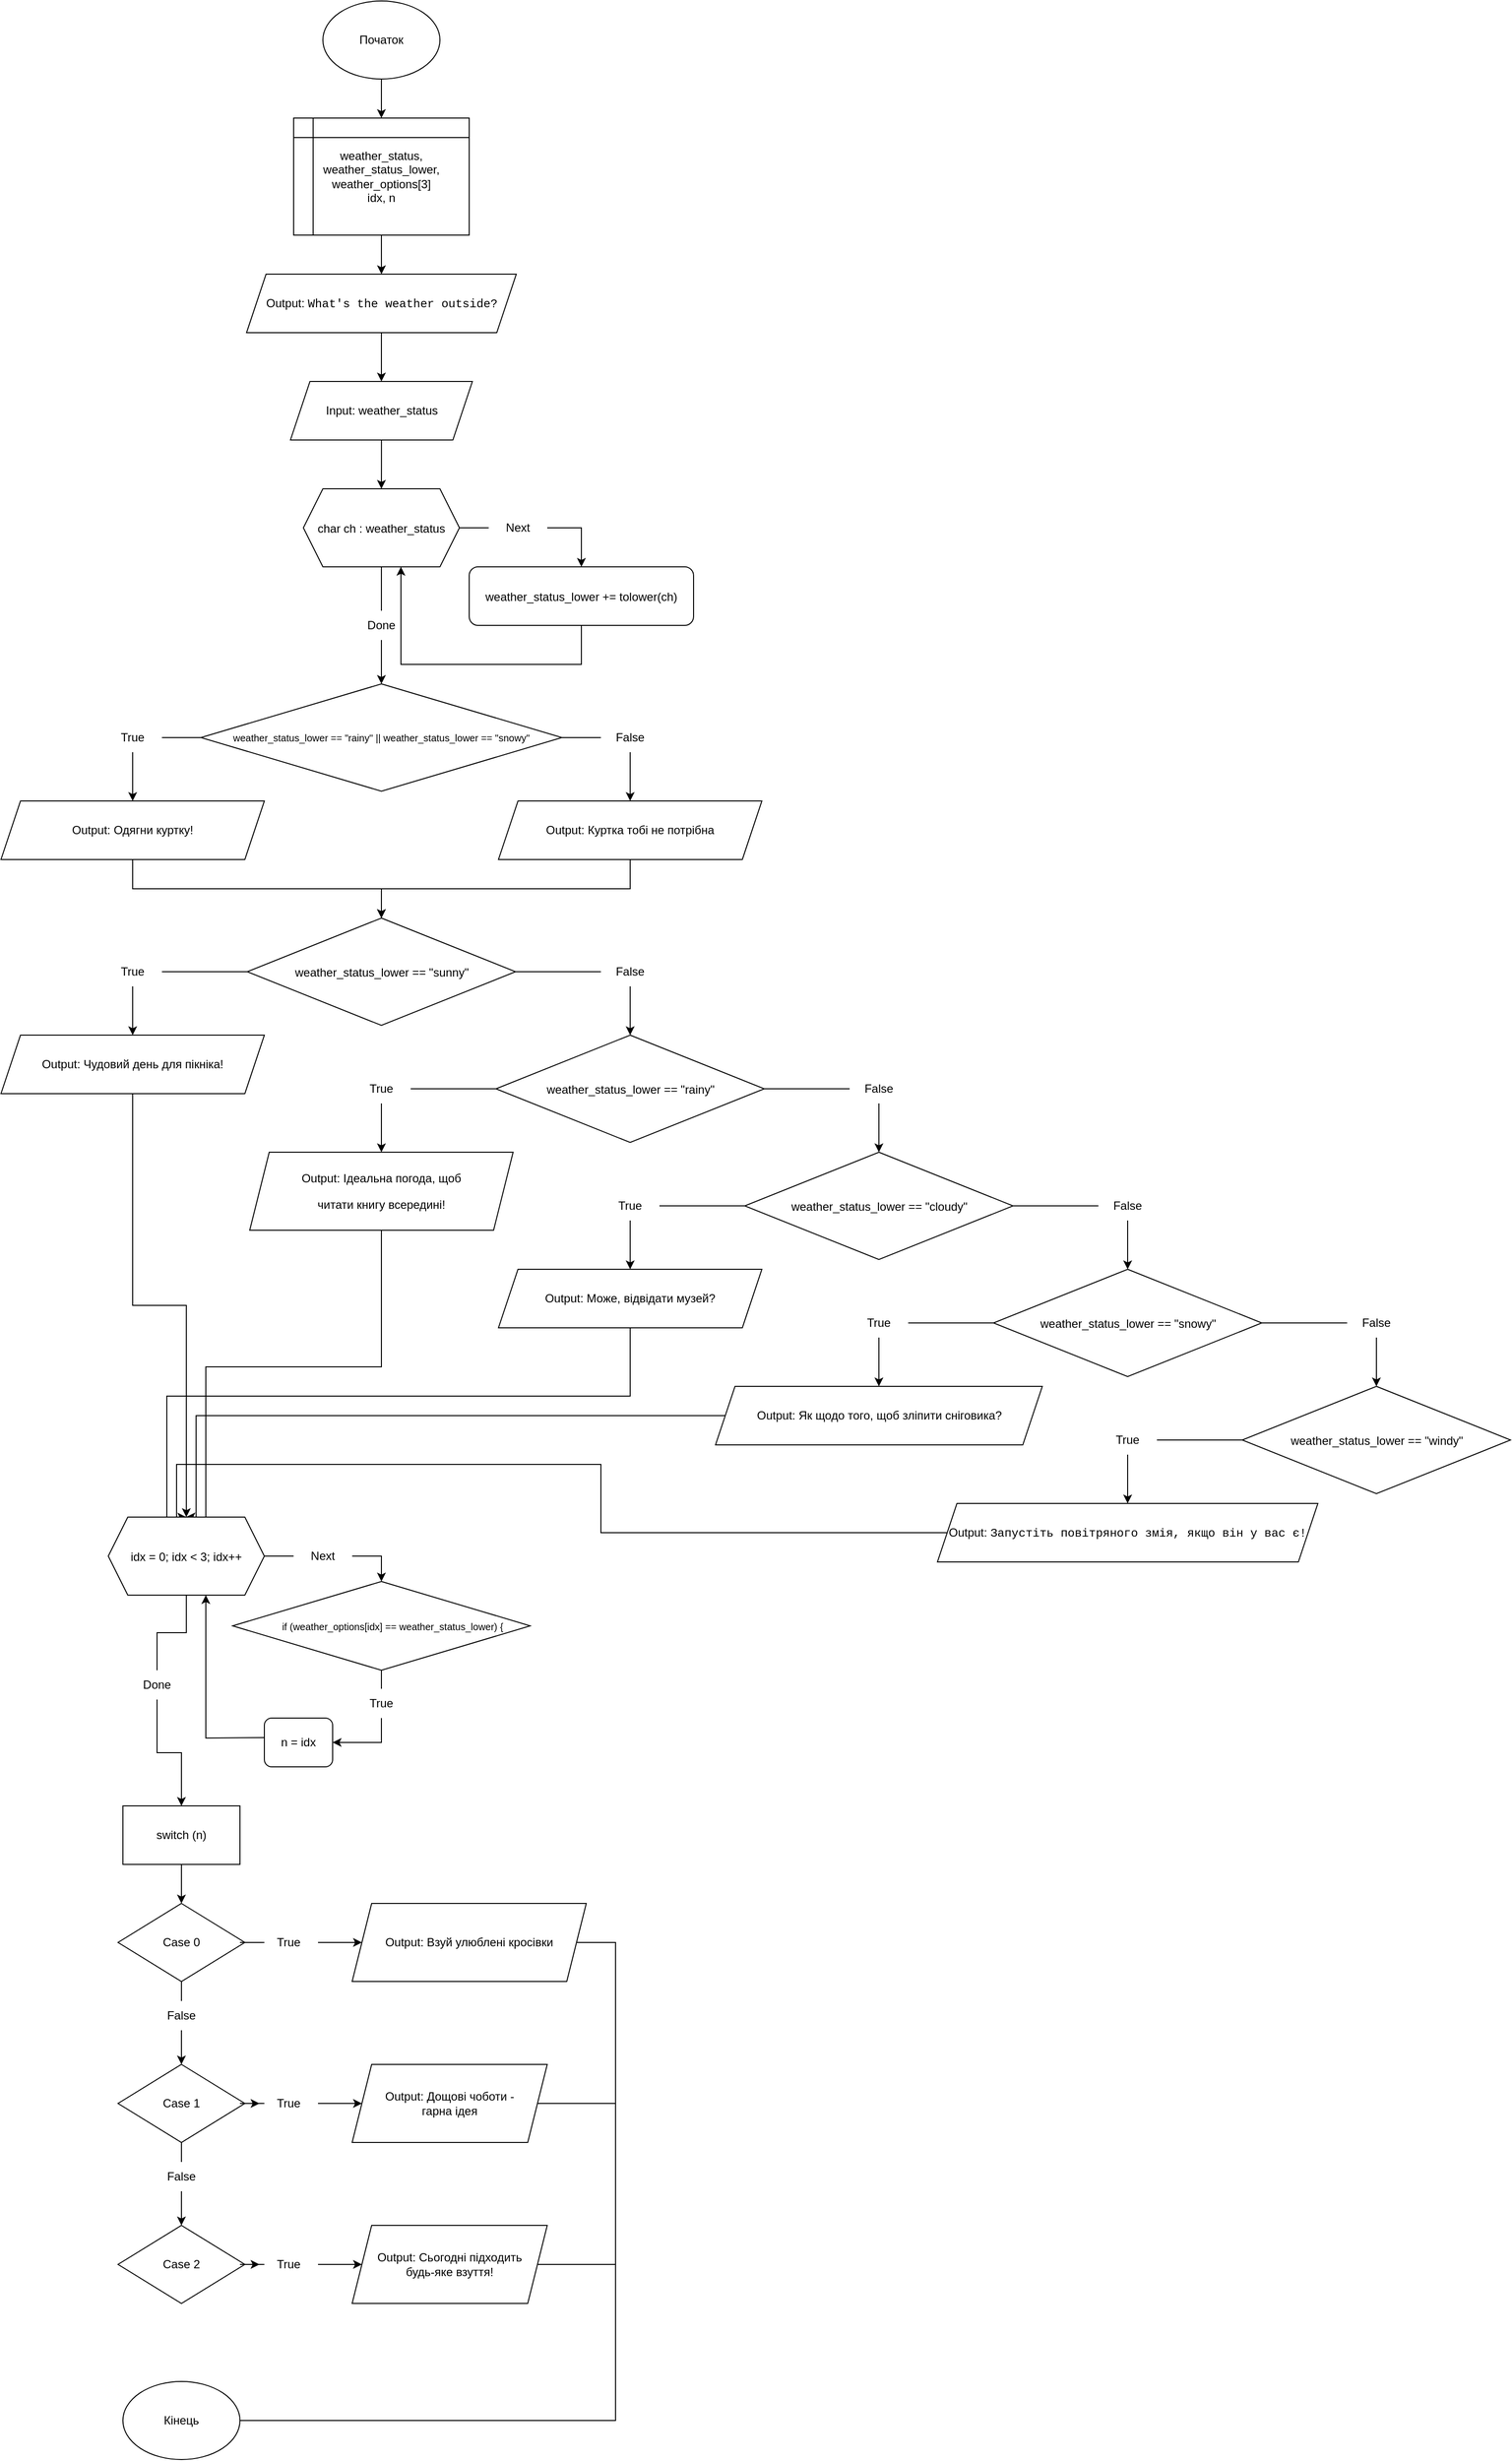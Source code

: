 <mxfile version="24.8.3">
  <diagram id="C5RBs43oDa-KdzZeNtuy" name="Page-1">
    <mxGraphModel dx="1345" dy="743" grid="1" gridSize="10" guides="1" tooltips="1" connect="1" arrows="1" fold="1" page="1" pageScale="1" pageWidth="827" pageHeight="1169" math="0" shadow="0">
      <root>
        <mxCell id="WIyWlLk6GJQsqaUBKTNV-0" />
        <mxCell id="WIyWlLk6GJQsqaUBKTNV-1" parent="WIyWlLk6GJQsqaUBKTNV-0" />
        <mxCell id="lytTWIRT8EyPjuGnmIkk-0" value="" style="edgeStyle=orthogonalEdgeStyle;rounded=0;orthogonalLoop=1;jettySize=auto;html=1;" edge="1" parent="WIyWlLk6GJQsqaUBKTNV-1" source="lytTWIRT8EyPjuGnmIkk-1" target="lytTWIRT8EyPjuGnmIkk-2">
          <mxGeometry relative="1" as="geometry" />
        </mxCell>
        <mxCell id="lytTWIRT8EyPjuGnmIkk-1" value="Початок" style="ellipse;whiteSpace=wrap;html=1;" vertex="1" parent="WIyWlLk6GJQsqaUBKTNV-1">
          <mxGeometry x="340" y="100" width="120" height="80" as="geometry" />
        </mxCell>
        <mxCell id="lytTWIRT8EyPjuGnmIkk-6" value="" style="edgeStyle=orthogonalEdgeStyle;rounded=0;orthogonalLoop=1;jettySize=auto;html=1;" edge="1" parent="WIyWlLk6GJQsqaUBKTNV-1" source="lytTWIRT8EyPjuGnmIkk-2" target="lytTWIRT8EyPjuGnmIkk-4">
          <mxGeometry relative="1" as="geometry" />
        </mxCell>
        <mxCell id="lytTWIRT8EyPjuGnmIkk-2" value="weather_status,&lt;div&gt;weather_status_lower,&lt;br&gt;&lt;/div&gt;&lt;div&gt;weather_options[3]&lt;/div&gt;&lt;div&gt;idx, n&lt;/div&gt;" style="shape=internalStorage;whiteSpace=wrap;html=1;backgroundOutline=1;" vertex="1" parent="WIyWlLk6GJQsqaUBKTNV-1">
          <mxGeometry x="310" y="220" width="180" height="120" as="geometry" />
        </mxCell>
        <mxCell id="lytTWIRT8EyPjuGnmIkk-3" value="" style="edgeStyle=orthogonalEdgeStyle;rounded=0;orthogonalLoop=1;jettySize=auto;html=1;" edge="1" parent="WIyWlLk6GJQsqaUBKTNV-1" source="lytTWIRT8EyPjuGnmIkk-4" target="lytTWIRT8EyPjuGnmIkk-5">
          <mxGeometry relative="1" as="geometry" />
        </mxCell>
        <mxCell id="lytTWIRT8EyPjuGnmIkk-4" value="&lt;p&gt;&lt;font style=&quot;font-size: 12px;&quot;&gt;Output: &lt;font face=&quot;Consolas, Courier New, monospace&quot;&gt;&lt;span style=&quot;white-space: pre;&quot;&gt;What&#39;s the weather outside?&lt;/span&gt;&lt;/font&gt;&lt;/font&gt;&lt;/p&gt;" style="shape=parallelogram;perimeter=parallelogramPerimeter;whiteSpace=wrap;html=1;fixedSize=1;" vertex="1" parent="WIyWlLk6GJQsqaUBKTNV-1">
          <mxGeometry x="261.75" y="380" width="276.5" height="60" as="geometry" />
        </mxCell>
        <mxCell id="lytTWIRT8EyPjuGnmIkk-11" value="" style="edgeStyle=orthogonalEdgeStyle;rounded=0;orthogonalLoop=1;jettySize=auto;html=1;" edge="1" parent="WIyWlLk6GJQsqaUBKTNV-1" source="lytTWIRT8EyPjuGnmIkk-5" target="lytTWIRT8EyPjuGnmIkk-7">
          <mxGeometry relative="1" as="geometry" />
        </mxCell>
        <mxCell id="lytTWIRT8EyPjuGnmIkk-5" value="&lt;p&gt;Input: weather_status&lt;/p&gt;" style="shape=parallelogram;perimeter=parallelogramPerimeter;whiteSpace=wrap;html=1;fixedSize=1;" vertex="1" parent="WIyWlLk6GJQsqaUBKTNV-1">
          <mxGeometry x="306.75" y="490" width="186.5" height="60" as="geometry" />
        </mxCell>
        <mxCell id="lytTWIRT8EyPjuGnmIkk-9" style="edgeStyle=orthogonalEdgeStyle;rounded=0;orthogonalLoop=1;jettySize=auto;html=1;exitX=1;exitY=0.5;exitDx=0;exitDy=0;entryX=0.5;entryY=0;entryDx=0;entryDy=0;" edge="1" parent="WIyWlLk6GJQsqaUBKTNV-1" source="lytTWIRT8EyPjuGnmIkk-16" target="lytTWIRT8EyPjuGnmIkk-8">
          <mxGeometry relative="1" as="geometry" />
        </mxCell>
        <mxCell id="lytTWIRT8EyPjuGnmIkk-14" style="edgeStyle=orthogonalEdgeStyle;rounded=0;orthogonalLoop=1;jettySize=auto;html=1;entryX=0.5;entryY=0;entryDx=0;entryDy=0;" edge="1" parent="WIyWlLk6GJQsqaUBKTNV-1" source="lytTWIRT8EyPjuGnmIkk-18" target="lytTWIRT8EyPjuGnmIkk-12">
          <mxGeometry relative="1" as="geometry" />
        </mxCell>
        <mxCell id="lytTWIRT8EyPjuGnmIkk-7" value="&lt;div style=&quot;line-height: 22px; white-space: pre;&quot;&gt;&lt;font face=&quot;Helvetica&quot;&gt;char ch : weather_status&lt;/font&gt;&lt;/div&gt;" style="shape=hexagon;perimeter=hexagonPerimeter2;whiteSpace=wrap;html=1;fixedSize=1;" vertex="1" parent="WIyWlLk6GJQsqaUBKTNV-1">
          <mxGeometry x="320" y="600" width="160" height="80" as="geometry" />
        </mxCell>
        <mxCell id="lytTWIRT8EyPjuGnmIkk-10" style="edgeStyle=orthogonalEdgeStyle;rounded=0;orthogonalLoop=1;jettySize=auto;html=1;exitX=0.5;exitY=1;exitDx=0;exitDy=0;entryX=0.625;entryY=1;entryDx=0;entryDy=0;" edge="1" parent="WIyWlLk6GJQsqaUBKTNV-1" source="lytTWIRT8EyPjuGnmIkk-8" target="lytTWIRT8EyPjuGnmIkk-7">
          <mxGeometry relative="1" as="geometry">
            <Array as="points">
              <mxPoint x="605" y="780" />
              <mxPoint x="420" y="780" />
            </Array>
          </mxGeometry>
        </mxCell>
        <mxCell id="lytTWIRT8EyPjuGnmIkk-8" value="&lt;div style=&quot;line-height: 22px; white-space: pre;&quot;&gt;&lt;font style=&quot;&quot; face=&quot;Helvetica&quot;&gt;weather_status_lower += tolower(ch)&lt;/font&gt;&lt;/div&gt;" style="rounded=1;whiteSpace=wrap;html=1;" vertex="1" parent="WIyWlLk6GJQsqaUBKTNV-1">
          <mxGeometry x="490" y="680" width="230" height="60" as="geometry" />
        </mxCell>
        <mxCell id="lytTWIRT8EyPjuGnmIkk-20" style="edgeStyle=orthogonalEdgeStyle;rounded=0;orthogonalLoop=1;jettySize=auto;html=1;exitX=0.5;exitY=1;exitDx=0;exitDy=0;entryX=0.5;entryY=0;entryDx=0;entryDy=0;" edge="1" parent="WIyWlLk6GJQsqaUBKTNV-1" source="lytTWIRT8EyPjuGnmIkk-24" target="lytTWIRT8EyPjuGnmIkk-19">
          <mxGeometry relative="1" as="geometry" />
        </mxCell>
        <mxCell id="lytTWIRT8EyPjuGnmIkk-22" style="edgeStyle=orthogonalEdgeStyle;rounded=0;orthogonalLoop=1;jettySize=auto;html=1;entryX=0.5;entryY=0;entryDx=0;entryDy=0;exitX=0.5;exitY=1;exitDx=0;exitDy=0;" edge="1" parent="WIyWlLk6GJQsqaUBKTNV-1" source="lytTWIRT8EyPjuGnmIkk-25" target="lytTWIRT8EyPjuGnmIkk-21">
          <mxGeometry relative="1" as="geometry" />
        </mxCell>
        <mxCell id="lytTWIRT8EyPjuGnmIkk-12" value="&lt;div style=&quot;line-height: 22px; white-space: pre; font-size: 10px;&quot;&gt;&lt;font face=&quot;Helvetica&quot;&gt;weather_status_lower == &quot;rainy&quot; || weather_status_lower == &quot;snowy&quot;&lt;/font&gt;&lt;/div&gt;" style="rhombus;whiteSpace=wrap;html=1;" vertex="1" parent="WIyWlLk6GJQsqaUBKTNV-1">
          <mxGeometry x="215" y="800" width="370" height="110" as="geometry" />
        </mxCell>
        <mxCell id="lytTWIRT8EyPjuGnmIkk-15" value="" style="edgeStyle=orthogonalEdgeStyle;rounded=0;orthogonalLoop=1;jettySize=auto;html=1;exitX=1;exitY=0.5;exitDx=0;exitDy=0;entryX=0;entryY=0.5;entryDx=0;entryDy=0;endArrow=none;endFill=0;" edge="1" parent="WIyWlLk6GJQsqaUBKTNV-1" source="lytTWIRT8EyPjuGnmIkk-7" target="lytTWIRT8EyPjuGnmIkk-16">
          <mxGeometry relative="1" as="geometry">
            <mxPoint x="480" y="640" as="sourcePoint" />
            <mxPoint x="605" y="680" as="targetPoint" />
          </mxGeometry>
        </mxCell>
        <mxCell id="lytTWIRT8EyPjuGnmIkk-16" value="Next" style="text;html=1;align=center;verticalAlign=middle;whiteSpace=wrap;rounded=0;" vertex="1" parent="WIyWlLk6GJQsqaUBKTNV-1">
          <mxGeometry x="510" y="625" width="60" height="30" as="geometry" />
        </mxCell>
        <mxCell id="lytTWIRT8EyPjuGnmIkk-17" value="" style="edgeStyle=orthogonalEdgeStyle;rounded=0;orthogonalLoop=1;jettySize=auto;html=1;entryX=0.5;entryY=0;entryDx=0;entryDy=0;endArrow=none;endFill=0;" edge="1" parent="WIyWlLk6GJQsqaUBKTNV-1" source="lytTWIRT8EyPjuGnmIkk-7" target="lytTWIRT8EyPjuGnmIkk-18">
          <mxGeometry relative="1" as="geometry">
            <mxPoint x="400" y="680" as="sourcePoint" />
            <mxPoint x="400" y="800" as="targetPoint" />
          </mxGeometry>
        </mxCell>
        <mxCell id="lytTWIRT8EyPjuGnmIkk-18" value="Done" style="text;html=1;align=center;verticalAlign=middle;whiteSpace=wrap;rounded=0;" vertex="1" parent="WIyWlLk6GJQsqaUBKTNV-1">
          <mxGeometry x="370" y="725" width="60" height="30" as="geometry" />
        </mxCell>
        <mxCell id="lytTWIRT8EyPjuGnmIkk-36" style="edgeStyle=orthogonalEdgeStyle;rounded=0;orthogonalLoop=1;jettySize=auto;html=1;entryX=0.5;entryY=0;entryDx=0;entryDy=0;" edge="1" parent="WIyWlLk6GJQsqaUBKTNV-1" source="lytTWIRT8EyPjuGnmIkk-19" target="lytTWIRT8EyPjuGnmIkk-29">
          <mxGeometry relative="1" as="geometry" />
        </mxCell>
        <mxCell id="lytTWIRT8EyPjuGnmIkk-19" value="&lt;p&gt;Output: Одягни куртку!&lt;/p&gt;" style="shape=parallelogram;perimeter=parallelogramPerimeter;whiteSpace=wrap;html=1;fixedSize=1;" vertex="1" parent="WIyWlLk6GJQsqaUBKTNV-1">
          <mxGeometry x="10" y="920" width="270" height="60" as="geometry" />
        </mxCell>
        <mxCell id="lytTWIRT8EyPjuGnmIkk-37" style="edgeStyle=orthogonalEdgeStyle;rounded=0;orthogonalLoop=1;jettySize=auto;html=1;entryX=0.5;entryY=0;entryDx=0;entryDy=0;" edge="1" parent="WIyWlLk6GJQsqaUBKTNV-1" source="lytTWIRT8EyPjuGnmIkk-21" target="lytTWIRT8EyPjuGnmIkk-29">
          <mxGeometry relative="1" as="geometry" />
        </mxCell>
        <mxCell id="lytTWIRT8EyPjuGnmIkk-21" value="&lt;p&gt;Output: Куртка тобі не потрібна&lt;/p&gt;" style="shape=parallelogram;perimeter=parallelogramPerimeter;whiteSpace=wrap;html=1;fixedSize=1;" vertex="1" parent="WIyWlLk6GJQsqaUBKTNV-1">
          <mxGeometry x="520" y="920" width="270" height="60" as="geometry" />
        </mxCell>
        <mxCell id="lytTWIRT8EyPjuGnmIkk-23" value="" style="edgeStyle=orthogonalEdgeStyle;rounded=0;orthogonalLoop=1;jettySize=auto;html=1;exitX=0;exitY=0.5;exitDx=0;exitDy=0;entryX=1;entryY=0.5;entryDx=0;entryDy=0;endArrow=none;endFill=0;" edge="1" parent="WIyWlLk6GJQsqaUBKTNV-1" source="lytTWIRT8EyPjuGnmIkk-12" target="lytTWIRT8EyPjuGnmIkk-24">
          <mxGeometry relative="1" as="geometry">
            <mxPoint x="215" y="855" as="sourcePoint" />
            <mxPoint x="145" y="920" as="targetPoint" />
          </mxGeometry>
        </mxCell>
        <mxCell id="lytTWIRT8EyPjuGnmIkk-24" value="True" style="text;html=1;align=center;verticalAlign=middle;whiteSpace=wrap;rounded=0;" vertex="1" parent="WIyWlLk6GJQsqaUBKTNV-1">
          <mxGeometry x="115" y="840" width="60" height="30" as="geometry" />
        </mxCell>
        <mxCell id="lytTWIRT8EyPjuGnmIkk-26" value="" style="edgeStyle=orthogonalEdgeStyle;rounded=0;orthogonalLoop=1;jettySize=auto;html=1;entryX=0;entryY=0.5;entryDx=0;entryDy=0;exitX=1;exitY=0.5;exitDx=0;exitDy=0;endArrow=none;endFill=0;" edge="1" parent="WIyWlLk6GJQsqaUBKTNV-1" source="lytTWIRT8EyPjuGnmIkk-12" target="lytTWIRT8EyPjuGnmIkk-25">
          <mxGeometry relative="1" as="geometry">
            <mxPoint x="585" y="855" as="sourcePoint" />
            <mxPoint x="655" y="920" as="targetPoint" />
          </mxGeometry>
        </mxCell>
        <mxCell id="lytTWIRT8EyPjuGnmIkk-25" value="False" style="text;html=1;align=center;verticalAlign=middle;whiteSpace=wrap;rounded=0;" vertex="1" parent="WIyWlLk6GJQsqaUBKTNV-1">
          <mxGeometry x="625" y="840" width="60" height="30" as="geometry" />
        </mxCell>
        <mxCell id="lytTWIRT8EyPjuGnmIkk-27" style="edgeStyle=orthogonalEdgeStyle;rounded=0;orthogonalLoop=1;jettySize=auto;html=1;exitX=0.5;exitY=1;exitDx=0;exitDy=0;entryX=0.5;entryY=0;entryDx=0;entryDy=0;" edge="1" parent="WIyWlLk6GJQsqaUBKTNV-1" source="lytTWIRT8EyPjuGnmIkk-33" target="lytTWIRT8EyPjuGnmIkk-30">
          <mxGeometry relative="1" as="geometry" />
        </mxCell>
        <mxCell id="lytTWIRT8EyPjuGnmIkk-28" style="edgeStyle=orthogonalEdgeStyle;rounded=0;orthogonalLoop=1;jettySize=auto;html=1;entryX=0.5;entryY=0;entryDx=0;entryDy=0;exitX=0.5;exitY=1;exitDx=0;exitDy=0;" edge="1" parent="WIyWlLk6GJQsqaUBKTNV-1" source="lytTWIRT8EyPjuGnmIkk-35" target="lytTWIRT8EyPjuGnmIkk-40">
          <mxGeometry relative="1" as="geometry">
            <mxPoint x="655" y="1160" as="targetPoint" />
          </mxGeometry>
        </mxCell>
        <mxCell id="lytTWIRT8EyPjuGnmIkk-29" value="&lt;div style=&quot;line-height: 22px; white-space: pre;&quot;&gt;&lt;div style=&quot;line-height: 22px;&quot;&gt;&lt;font face=&quot;Helvetica&quot;&gt;weather_status_lower == &quot;sunny&quot;&lt;/font&gt;&lt;/div&gt;&lt;/div&gt;" style="rhombus;whiteSpace=wrap;html=1;" vertex="1" parent="WIyWlLk6GJQsqaUBKTNV-1">
          <mxGeometry x="262.5" y="1040" width="275" height="110" as="geometry" />
        </mxCell>
        <mxCell id="lytTWIRT8EyPjuGnmIkk-83" style="edgeStyle=orthogonalEdgeStyle;rounded=0;orthogonalLoop=1;jettySize=auto;html=1;exitX=0.5;exitY=1;exitDx=0;exitDy=0;entryX=0.5;entryY=0;entryDx=0;entryDy=0;" edge="1" parent="WIyWlLk6GJQsqaUBKTNV-1" source="lytTWIRT8EyPjuGnmIkk-30" target="lytTWIRT8EyPjuGnmIkk-76">
          <mxGeometry relative="1" as="geometry" />
        </mxCell>
        <mxCell id="lytTWIRT8EyPjuGnmIkk-30" value="&lt;p&gt;Output: Чудовий день для пікніка!&lt;/p&gt;" style="shape=parallelogram;perimeter=parallelogramPerimeter;whiteSpace=wrap;html=1;fixedSize=1;" vertex="1" parent="WIyWlLk6GJQsqaUBKTNV-1">
          <mxGeometry x="10" y="1160" width="270" height="60" as="geometry" />
        </mxCell>
        <mxCell id="lytTWIRT8EyPjuGnmIkk-32" value="" style="edgeStyle=orthogonalEdgeStyle;rounded=0;orthogonalLoop=1;jettySize=auto;html=1;exitX=0;exitY=0.5;exitDx=0;exitDy=0;entryX=1;entryY=0.5;entryDx=0;entryDy=0;endArrow=none;endFill=0;" edge="1" parent="WIyWlLk6GJQsqaUBKTNV-1" source="lytTWIRT8EyPjuGnmIkk-29" target="lytTWIRT8EyPjuGnmIkk-33">
          <mxGeometry relative="1" as="geometry">
            <mxPoint x="215" y="1095" as="sourcePoint" />
            <mxPoint x="145" y="1160" as="targetPoint" />
          </mxGeometry>
        </mxCell>
        <mxCell id="lytTWIRT8EyPjuGnmIkk-33" value="True" style="text;html=1;align=center;verticalAlign=middle;whiteSpace=wrap;rounded=0;" vertex="1" parent="WIyWlLk6GJQsqaUBKTNV-1">
          <mxGeometry x="115" y="1080" width="60" height="30" as="geometry" />
        </mxCell>
        <mxCell id="lytTWIRT8EyPjuGnmIkk-34" value="" style="edgeStyle=orthogonalEdgeStyle;rounded=0;orthogonalLoop=1;jettySize=auto;html=1;entryX=0;entryY=0.5;entryDx=0;entryDy=0;exitX=1;exitY=0.5;exitDx=0;exitDy=0;endArrow=none;endFill=0;" edge="1" parent="WIyWlLk6GJQsqaUBKTNV-1" source="lytTWIRT8EyPjuGnmIkk-29" target="lytTWIRT8EyPjuGnmIkk-35">
          <mxGeometry relative="1" as="geometry">
            <mxPoint x="585" y="1095" as="sourcePoint" />
            <mxPoint x="655" y="1160" as="targetPoint" />
          </mxGeometry>
        </mxCell>
        <mxCell id="lytTWIRT8EyPjuGnmIkk-35" value="False" style="text;html=1;align=center;verticalAlign=middle;whiteSpace=wrap;rounded=0;" vertex="1" parent="WIyWlLk6GJQsqaUBKTNV-1">
          <mxGeometry x="625" y="1080" width="60" height="30" as="geometry" />
        </mxCell>
        <mxCell id="lytTWIRT8EyPjuGnmIkk-38" style="edgeStyle=orthogonalEdgeStyle;rounded=0;orthogonalLoop=1;jettySize=auto;html=1;exitX=0.5;exitY=1;exitDx=0;exitDy=0;entryX=0.5;entryY=0;entryDx=0;entryDy=0;" edge="1" parent="WIyWlLk6GJQsqaUBKTNV-1" source="lytTWIRT8EyPjuGnmIkk-44" target="lytTWIRT8EyPjuGnmIkk-41">
          <mxGeometry relative="1" as="geometry" />
        </mxCell>
        <mxCell id="lytTWIRT8EyPjuGnmIkk-39" style="edgeStyle=orthogonalEdgeStyle;rounded=0;orthogonalLoop=1;jettySize=auto;html=1;entryX=0.5;entryY=0;entryDx=0;entryDy=0;exitX=0.5;exitY=1;exitDx=0;exitDy=0;" edge="1" parent="WIyWlLk6GJQsqaUBKTNV-1" source="lytTWIRT8EyPjuGnmIkk-46" target="lytTWIRT8EyPjuGnmIkk-49">
          <mxGeometry relative="1" as="geometry">
            <mxPoint x="910" y="1280" as="targetPoint" />
          </mxGeometry>
        </mxCell>
        <mxCell id="lytTWIRT8EyPjuGnmIkk-40" value="&lt;div style=&quot;line-height: 22px; white-space: pre;&quot;&gt;&lt;div style=&quot;line-height: 22px;&quot;&gt;&lt;font face=&quot;Helvetica&quot;&gt;weather_status_lower == &quot;rainy&quot;&lt;/font&gt;&lt;/div&gt;&lt;/div&gt;" style="rhombus;whiteSpace=wrap;html=1;" vertex="1" parent="WIyWlLk6GJQsqaUBKTNV-1">
          <mxGeometry x="517.5" y="1160" width="275" height="110" as="geometry" />
        </mxCell>
        <mxCell id="lytTWIRT8EyPjuGnmIkk-84" style="edgeStyle=orthogonalEdgeStyle;rounded=0;orthogonalLoop=1;jettySize=auto;html=1;entryX=0.5;entryY=0;entryDx=0;entryDy=0;" edge="1" parent="WIyWlLk6GJQsqaUBKTNV-1" source="lytTWIRT8EyPjuGnmIkk-41" target="lytTWIRT8EyPjuGnmIkk-76">
          <mxGeometry relative="1" as="geometry">
            <Array as="points">
              <mxPoint x="400" y="1500" />
              <mxPoint x="220" y="1500" />
              <mxPoint x="220" y="1654" />
            </Array>
          </mxGeometry>
        </mxCell>
        <mxCell id="lytTWIRT8EyPjuGnmIkk-41" value="&lt;p&gt;Output: Ідеальна погода, щоб&lt;/p&gt;&lt;p&gt;читати книгу всередині!&lt;/p&gt;" style="shape=parallelogram;perimeter=parallelogramPerimeter;whiteSpace=wrap;html=1;fixedSize=1;" vertex="1" parent="WIyWlLk6GJQsqaUBKTNV-1">
          <mxGeometry x="265" y="1280" width="270" height="80" as="geometry" />
        </mxCell>
        <mxCell id="lytTWIRT8EyPjuGnmIkk-43" value="" style="edgeStyle=orthogonalEdgeStyle;rounded=0;orthogonalLoop=1;jettySize=auto;html=1;exitX=0;exitY=0.5;exitDx=0;exitDy=0;entryX=1;entryY=0.5;entryDx=0;entryDy=0;endArrow=none;endFill=0;" edge="1" parent="WIyWlLk6GJQsqaUBKTNV-1" source="lytTWIRT8EyPjuGnmIkk-40" target="lytTWIRT8EyPjuGnmIkk-44">
          <mxGeometry relative="1" as="geometry">
            <mxPoint x="470" y="1215" as="sourcePoint" />
            <mxPoint x="400" y="1280" as="targetPoint" />
          </mxGeometry>
        </mxCell>
        <mxCell id="lytTWIRT8EyPjuGnmIkk-44" value="True" style="text;html=1;align=center;verticalAlign=middle;whiteSpace=wrap;rounded=0;" vertex="1" parent="WIyWlLk6GJQsqaUBKTNV-1">
          <mxGeometry x="370" y="1200" width="60" height="30" as="geometry" />
        </mxCell>
        <mxCell id="lytTWIRT8EyPjuGnmIkk-45" value="" style="edgeStyle=orthogonalEdgeStyle;rounded=0;orthogonalLoop=1;jettySize=auto;html=1;entryX=0;entryY=0.5;entryDx=0;entryDy=0;exitX=1;exitY=0.5;exitDx=0;exitDy=0;endArrow=none;endFill=0;" edge="1" parent="WIyWlLk6GJQsqaUBKTNV-1" source="lytTWIRT8EyPjuGnmIkk-40" target="lytTWIRT8EyPjuGnmIkk-46">
          <mxGeometry relative="1" as="geometry">
            <mxPoint x="840" y="1215" as="sourcePoint" />
            <mxPoint x="910" y="1280" as="targetPoint" />
          </mxGeometry>
        </mxCell>
        <mxCell id="lytTWIRT8EyPjuGnmIkk-46" value="False" style="text;html=1;align=center;verticalAlign=middle;whiteSpace=wrap;rounded=0;" vertex="1" parent="WIyWlLk6GJQsqaUBKTNV-1">
          <mxGeometry x="880" y="1200" width="60" height="30" as="geometry" />
        </mxCell>
        <mxCell id="lytTWIRT8EyPjuGnmIkk-47" style="edgeStyle=orthogonalEdgeStyle;rounded=0;orthogonalLoop=1;jettySize=auto;html=1;exitX=0.5;exitY=1;exitDx=0;exitDy=0;entryX=0.5;entryY=0;entryDx=0;entryDy=0;" edge="1" parent="WIyWlLk6GJQsqaUBKTNV-1" source="lytTWIRT8EyPjuGnmIkk-53" target="lytTWIRT8EyPjuGnmIkk-50">
          <mxGeometry relative="1" as="geometry" />
        </mxCell>
        <mxCell id="lytTWIRT8EyPjuGnmIkk-48" style="edgeStyle=orthogonalEdgeStyle;rounded=0;orthogonalLoop=1;jettySize=auto;html=1;entryX=0.5;entryY=0;entryDx=0;entryDy=0;exitX=0.5;exitY=1;exitDx=0;exitDy=0;" edge="1" parent="WIyWlLk6GJQsqaUBKTNV-1" source="lytTWIRT8EyPjuGnmIkk-55">
          <mxGeometry relative="1" as="geometry">
            <mxPoint x="1165" y="1400" as="targetPoint" />
          </mxGeometry>
        </mxCell>
        <mxCell id="lytTWIRT8EyPjuGnmIkk-49" value="&lt;div style=&quot;line-height: 22px; white-space: pre;&quot;&gt;&lt;div style=&quot;line-height: 22px;&quot;&gt;&lt;font face=&quot;Helvetica&quot;&gt;weather_status_lower == &quot;cloudy&quot;&lt;/font&gt;&lt;/div&gt;&lt;/div&gt;" style="rhombus;whiteSpace=wrap;html=1;" vertex="1" parent="WIyWlLk6GJQsqaUBKTNV-1">
          <mxGeometry x="772.5" y="1280" width="275" height="110" as="geometry" />
        </mxCell>
        <mxCell id="lytTWIRT8EyPjuGnmIkk-85" style="edgeStyle=orthogonalEdgeStyle;rounded=0;orthogonalLoop=1;jettySize=auto;html=1;" edge="1" parent="WIyWlLk6GJQsqaUBKTNV-1" source="lytTWIRT8EyPjuGnmIkk-50">
          <mxGeometry relative="1" as="geometry">
            <mxPoint x="200" y="1660" as="targetPoint" />
            <Array as="points">
              <mxPoint x="655" y="1530" />
              <mxPoint x="180" y="1530" />
              <mxPoint x="180" y="1660" />
            </Array>
          </mxGeometry>
        </mxCell>
        <mxCell id="lytTWIRT8EyPjuGnmIkk-50" value="&lt;p&gt;Output: Може, відвідати музей?&lt;/p&gt;" style="shape=parallelogram;perimeter=parallelogramPerimeter;whiteSpace=wrap;html=1;fixedSize=1;" vertex="1" parent="WIyWlLk6GJQsqaUBKTNV-1">
          <mxGeometry x="520" y="1400" width="270" height="60" as="geometry" />
        </mxCell>
        <mxCell id="lytTWIRT8EyPjuGnmIkk-52" value="" style="edgeStyle=orthogonalEdgeStyle;rounded=0;orthogonalLoop=1;jettySize=auto;html=1;exitX=0;exitY=0.5;exitDx=0;exitDy=0;entryX=1;entryY=0.5;entryDx=0;entryDy=0;endArrow=none;endFill=0;" edge="1" parent="WIyWlLk6GJQsqaUBKTNV-1" source="lytTWIRT8EyPjuGnmIkk-49" target="lytTWIRT8EyPjuGnmIkk-53">
          <mxGeometry relative="1" as="geometry">
            <mxPoint x="725" y="1335" as="sourcePoint" />
            <mxPoint x="655" y="1400" as="targetPoint" />
          </mxGeometry>
        </mxCell>
        <mxCell id="lytTWIRT8EyPjuGnmIkk-53" value="True" style="text;html=1;align=center;verticalAlign=middle;whiteSpace=wrap;rounded=0;" vertex="1" parent="WIyWlLk6GJQsqaUBKTNV-1">
          <mxGeometry x="625" y="1320" width="60" height="30" as="geometry" />
        </mxCell>
        <mxCell id="lytTWIRT8EyPjuGnmIkk-54" value="" style="edgeStyle=orthogonalEdgeStyle;rounded=0;orthogonalLoop=1;jettySize=auto;html=1;entryX=0;entryY=0.5;entryDx=0;entryDy=0;exitX=1;exitY=0.5;exitDx=0;exitDy=0;endArrow=none;endFill=0;" edge="1" parent="WIyWlLk6GJQsqaUBKTNV-1" source="lytTWIRT8EyPjuGnmIkk-49" target="lytTWIRT8EyPjuGnmIkk-55">
          <mxGeometry relative="1" as="geometry">
            <mxPoint x="1095" y="1335" as="sourcePoint" />
            <mxPoint x="1165" y="1400" as="targetPoint" />
          </mxGeometry>
        </mxCell>
        <mxCell id="lytTWIRT8EyPjuGnmIkk-55" value="False" style="text;html=1;align=center;verticalAlign=middle;whiteSpace=wrap;rounded=0;" vertex="1" parent="WIyWlLk6GJQsqaUBKTNV-1">
          <mxGeometry x="1135" y="1320" width="60" height="30" as="geometry" />
        </mxCell>
        <mxCell id="lytTWIRT8EyPjuGnmIkk-56" style="edgeStyle=orthogonalEdgeStyle;rounded=0;orthogonalLoop=1;jettySize=auto;html=1;exitX=0.5;exitY=1;exitDx=0;exitDy=0;entryX=0.5;entryY=0;entryDx=0;entryDy=0;" edge="1" parent="WIyWlLk6GJQsqaUBKTNV-1" source="lytTWIRT8EyPjuGnmIkk-62" target="lytTWIRT8EyPjuGnmIkk-59">
          <mxGeometry relative="1" as="geometry" />
        </mxCell>
        <mxCell id="lytTWIRT8EyPjuGnmIkk-57" style="edgeStyle=orthogonalEdgeStyle;rounded=0;orthogonalLoop=1;jettySize=auto;html=1;entryX=0.5;entryY=0;entryDx=0;entryDy=0;exitX=0.5;exitY=1;exitDx=0;exitDy=0;" edge="1" parent="WIyWlLk6GJQsqaUBKTNV-1" source="lytTWIRT8EyPjuGnmIkk-64">
          <mxGeometry relative="1" as="geometry">
            <mxPoint x="1420" y="1520" as="targetPoint" />
          </mxGeometry>
        </mxCell>
        <mxCell id="lytTWIRT8EyPjuGnmIkk-58" value="&lt;div style=&quot;line-height: 22px; white-space: pre;&quot;&gt;&lt;div style=&quot;line-height: 22px;&quot;&gt;&lt;font face=&quot;Helvetica&quot;&gt;weather_status_lower == &quot;snowy&quot;&lt;/font&gt;&lt;/div&gt;&lt;/div&gt;" style="rhombus;whiteSpace=wrap;html=1;" vertex="1" parent="WIyWlLk6GJQsqaUBKTNV-1">
          <mxGeometry x="1027.5" y="1400" width="275" height="110" as="geometry" />
        </mxCell>
        <mxCell id="lytTWIRT8EyPjuGnmIkk-86" style="edgeStyle=orthogonalEdgeStyle;rounded=0;orthogonalLoop=1;jettySize=auto;html=1;entryX=0.5;entryY=0;entryDx=0;entryDy=0;" edge="1" parent="WIyWlLk6GJQsqaUBKTNV-1" source="lytTWIRT8EyPjuGnmIkk-59" target="lytTWIRT8EyPjuGnmIkk-76">
          <mxGeometry relative="1" as="geometry">
            <Array as="points">
              <mxPoint x="210" y="1550" />
              <mxPoint x="210" y="1654" />
            </Array>
          </mxGeometry>
        </mxCell>
        <mxCell id="lytTWIRT8EyPjuGnmIkk-59" value="&lt;p&gt;Output: Як щодо того, щоб зліпити сніговика?&lt;/p&gt;" style="shape=parallelogram;perimeter=parallelogramPerimeter;whiteSpace=wrap;html=1;fixedSize=1;" vertex="1" parent="WIyWlLk6GJQsqaUBKTNV-1">
          <mxGeometry x="742.5" y="1520" width="335" height="60" as="geometry" />
        </mxCell>
        <mxCell id="lytTWIRT8EyPjuGnmIkk-61" value="" style="edgeStyle=orthogonalEdgeStyle;rounded=0;orthogonalLoop=1;jettySize=auto;html=1;exitX=0;exitY=0.5;exitDx=0;exitDy=0;entryX=1;entryY=0.5;entryDx=0;entryDy=0;endArrow=none;endFill=0;" edge="1" parent="WIyWlLk6GJQsqaUBKTNV-1" source="lytTWIRT8EyPjuGnmIkk-58" target="lytTWIRT8EyPjuGnmIkk-62">
          <mxGeometry relative="1" as="geometry">
            <mxPoint x="980" y="1455" as="sourcePoint" />
            <mxPoint x="910" y="1520" as="targetPoint" />
          </mxGeometry>
        </mxCell>
        <mxCell id="lytTWIRT8EyPjuGnmIkk-62" value="True" style="text;html=1;align=center;verticalAlign=middle;whiteSpace=wrap;rounded=0;" vertex="1" parent="WIyWlLk6GJQsqaUBKTNV-1">
          <mxGeometry x="880" y="1440" width="60" height="30" as="geometry" />
        </mxCell>
        <mxCell id="lytTWIRT8EyPjuGnmIkk-63" value="" style="edgeStyle=orthogonalEdgeStyle;rounded=0;orthogonalLoop=1;jettySize=auto;html=1;entryX=0;entryY=0.5;entryDx=0;entryDy=0;exitX=1;exitY=0.5;exitDx=0;exitDy=0;endArrow=none;endFill=0;" edge="1" parent="WIyWlLk6GJQsqaUBKTNV-1" source="lytTWIRT8EyPjuGnmIkk-58" target="lytTWIRT8EyPjuGnmIkk-64">
          <mxGeometry relative="1" as="geometry">
            <mxPoint x="1350" y="1455" as="sourcePoint" />
            <mxPoint x="1420" y="1520" as="targetPoint" />
          </mxGeometry>
        </mxCell>
        <mxCell id="lytTWIRT8EyPjuGnmIkk-64" value="False" style="text;html=1;align=center;verticalAlign=middle;whiteSpace=wrap;rounded=0;" vertex="1" parent="WIyWlLk6GJQsqaUBKTNV-1">
          <mxGeometry x="1390" y="1440" width="60" height="30" as="geometry" />
        </mxCell>
        <mxCell id="lytTWIRT8EyPjuGnmIkk-65" style="edgeStyle=orthogonalEdgeStyle;rounded=0;orthogonalLoop=1;jettySize=auto;html=1;exitX=0.5;exitY=1;exitDx=0;exitDy=0;entryX=0.5;entryY=0;entryDx=0;entryDy=0;" edge="1" parent="WIyWlLk6GJQsqaUBKTNV-1" source="lytTWIRT8EyPjuGnmIkk-71" target="lytTWIRT8EyPjuGnmIkk-68">
          <mxGeometry relative="1" as="geometry" />
        </mxCell>
        <mxCell id="lytTWIRT8EyPjuGnmIkk-67" value="&lt;div style=&quot;line-height: 22px; white-space: pre;&quot;&gt;&lt;div style=&quot;line-height: 22px;&quot;&gt;&lt;font face=&quot;Helvetica&quot;&gt;weather_status_lower == &quot;windy&quot;&lt;/font&gt;&lt;/div&gt;&lt;/div&gt;" style="rhombus;whiteSpace=wrap;html=1;" vertex="1" parent="WIyWlLk6GJQsqaUBKTNV-1">
          <mxGeometry x="1282.5" y="1520" width="275" height="110" as="geometry" />
        </mxCell>
        <mxCell id="lytTWIRT8EyPjuGnmIkk-87" style="edgeStyle=orthogonalEdgeStyle;rounded=0;orthogonalLoop=1;jettySize=auto;html=1;entryX=0.5;entryY=0;entryDx=0;entryDy=0;" edge="1" parent="WIyWlLk6GJQsqaUBKTNV-1" source="lytTWIRT8EyPjuGnmIkk-68" target="lytTWIRT8EyPjuGnmIkk-76">
          <mxGeometry relative="1" as="geometry">
            <Array as="points">
              <mxPoint x="625" y="1670" />
              <mxPoint x="625" y="1600" />
              <mxPoint x="190" y="1600" />
              <mxPoint x="190" y="1654" />
            </Array>
          </mxGeometry>
        </mxCell>
        <mxCell id="lytTWIRT8EyPjuGnmIkk-68" value="&lt;p style=&quot;&quot;&gt;Output:&amp;nbsp;&lt;span style=&quot;font-family: Consolas, &amp;quot;Courier New&amp;quot;, monospace; white-space: pre;&quot;&gt;Запустіть повітряного змія, якщо він у вас є!&lt;/span&gt;&lt;/p&gt;" style="shape=parallelogram;perimeter=parallelogramPerimeter;whiteSpace=wrap;html=1;fixedSize=1;" vertex="1" parent="WIyWlLk6GJQsqaUBKTNV-1">
          <mxGeometry x="970" y="1640" width="390" height="60" as="geometry" />
        </mxCell>
        <mxCell id="lytTWIRT8EyPjuGnmIkk-70" value="" style="edgeStyle=orthogonalEdgeStyle;rounded=0;orthogonalLoop=1;jettySize=auto;html=1;exitX=0;exitY=0.5;exitDx=0;exitDy=0;entryX=1;entryY=0.5;entryDx=0;entryDy=0;endArrow=none;endFill=0;" edge="1" parent="WIyWlLk6GJQsqaUBKTNV-1" source="lytTWIRT8EyPjuGnmIkk-67" target="lytTWIRT8EyPjuGnmIkk-71">
          <mxGeometry relative="1" as="geometry">
            <mxPoint x="1235" y="1575" as="sourcePoint" />
            <mxPoint x="1165" y="1640" as="targetPoint" />
          </mxGeometry>
        </mxCell>
        <mxCell id="lytTWIRT8EyPjuGnmIkk-71" value="True" style="text;html=1;align=center;verticalAlign=middle;whiteSpace=wrap;rounded=0;" vertex="1" parent="WIyWlLk6GJQsqaUBKTNV-1">
          <mxGeometry x="1135" y="1560" width="60" height="30" as="geometry" />
        </mxCell>
        <mxCell id="lytTWIRT8EyPjuGnmIkk-74" style="edgeStyle=orthogonalEdgeStyle;rounded=0;orthogonalLoop=1;jettySize=auto;html=1;exitX=1;exitY=0.5;exitDx=0;exitDy=0;entryX=0.5;entryY=0;entryDx=0;entryDy=0;" edge="1" parent="WIyWlLk6GJQsqaUBKTNV-1" source="lytTWIRT8EyPjuGnmIkk-80" target="lytTWIRT8EyPjuGnmIkk-88">
          <mxGeometry relative="1" as="geometry">
            <mxPoint x="405" y="1734" as="targetPoint" />
          </mxGeometry>
        </mxCell>
        <mxCell id="lytTWIRT8EyPjuGnmIkk-75" style="edgeStyle=orthogonalEdgeStyle;rounded=0;orthogonalLoop=1;jettySize=auto;html=1;entryX=0.5;entryY=0;entryDx=0;entryDy=0;" edge="1" parent="WIyWlLk6GJQsqaUBKTNV-1" source="lytTWIRT8EyPjuGnmIkk-82" target="lytTWIRT8EyPjuGnmIkk-100">
          <mxGeometry relative="1" as="geometry">
            <mxPoint x="200" y="1940" as="targetPoint" />
          </mxGeometry>
        </mxCell>
        <mxCell id="lytTWIRT8EyPjuGnmIkk-76" value="&lt;div style=&quot;line-height: 22px; white-space: pre;&quot;&gt;&lt;div style=&quot;line-height: 22px;&quot;&gt;&lt;font face=&quot;Helvetica&quot;&gt;idx = 0; idx &amp;lt; 3; idx++&lt;/font&gt;&lt;/div&gt;&lt;/div&gt;" style="shape=hexagon;perimeter=hexagonPerimeter2;whiteSpace=wrap;html=1;fixedSize=1;" vertex="1" parent="WIyWlLk6GJQsqaUBKTNV-1">
          <mxGeometry x="120" y="1654" width="160" height="80" as="geometry" />
        </mxCell>
        <mxCell id="lytTWIRT8EyPjuGnmIkk-77" style="edgeStyle=orthogonalEdgeStyle;rounded=0;orthogonalLoop=1;jettySize=auto;html=1;entryX=0.625;entryY=1;entryDx=0;entryDy=0;" edge="1" parent="WIyWlLk6GJQsqaUBKTNV-1" target="lytTWIRT8EyPjuGnmIkk-76">
          <mxGeometry relative="1" as="geometry">
            <Array as="points" />
            <mxPoint x="281" y="1880" as="sourcePoint" />
            <mxPoint x="270" y="1850" as="targetPoint" />
          </mxGeometry>
        </mxCell>
        <mxCell id="lytTWIRT8EyPjuGnmIkk-79" value="" style="edgeStyle=orthogonalEdgeStyle;rounded=0;orthogonalLoop=1;jettySize=auto;html=1;exitX=1;exitY=0.5;exitDx=0;exitDy=0;entryX=0;entryY=0.5;entryDx=0;entryDy=0;endArrow=none;endFill=0;" edge="1" parent="WIyWlLk6GJQsqaUBKTNV-1" source="lytTWIRT8EyPjuGnmIkk-76" target="lytTWIRT8EyPjuGnmIkk-80">
          <mxGeometry relative="1" as="geometry">
            <mxPoint x="280" y="1694" as="sourcePoint" />
            <mxPoint x="405" y="1734" as="targetPoint" />
          </mxGeometry>
        </mxCell>
        <mxCell id="lytTWIRT8EyPjuGnmIkk-80" value="Next" style="text;html=1;align=center;verticalAlign=middle;whiteSpace=wrap;rounded=0;" vertex="1" parent="WIyWlLk6GJQsqaUBKTNV-1">
          <mxGeometry x="310" y="1679" width="60" height="30" as="geometry" />
        </mxCell>
        <mxCell id="lytTWIRT8EyPjuGnmIkk-81" value="" style="edgeStyle=orthogonalEdgeStyle;rounded=0;orthogonalLoop=1;jettySize=auto;html=1;entryX=0.5;entryY=0;entryDx=0;entryDy=0;endArrow=none;endFill=0;" edge="1" parent="WIyWlLk6GJQsqaUBKTNV-1" source="lytTWIRT8EyPjuGnmIkk-76" target="lytTWIRT8EyPjuGnmIkk-82">
          <mxGeometry relative="1" as="geometry">
            <mxPoint x="200" y="1734" as="sourcePoint" />
            <mxPoint x="200" y="1854" as="targetPoint" />
          </mxGeometry>
        </mxCell>
        <mxCell id="lytTWIRT8EyPjuGnmIkk-82" value="Done" style="text;html=1;align=center;verticalAlign=middle;whiteSpace=wrap;rounded=0;" vertex="1" parent="WIyWlLk6GJQsqaUBKTNV-1">
          <mxGeometry x="140" y="1811" width="60" height="30" as="geometry" />
        </mxCell>
        <mxCell id="lytTWIRT8EyPjuGnmIkk-91" style="edgeStyle=orthogonalEdgeStyle;rounded=0;orthogonalLoop=1;jettySize=auto;html=1;exitX=0.5;exitY=1;exitDx=0;exitDy=0;entryX=0.5;entryY=0;entryDx=0;entryDy=0;endArrow=none;endFill=0;" edge="1" parent="WIyWlLk6GJQsqaUBKTNV-1" source="lytTWIRT8EyPjuGnmIkk-88" target="lytTWIRT8EyPjuGnmIkk-90">
          <mxGeometry relative="1" as="geometry" />
        </mxCell>
        <mxCell id="lytTWIRT8EyPjuGnmIkk-88" value="&lt;div style=&quot;line-height: 22px; white-space: pre; font-size: 10px;&quot;&gt;&lt;font face=&quot;Helvetica&quot;&gt;&amp;nbsp; &amp;nbsp; &amp;nbsp; &amp;nbsp; if (weather_options[idx] == weather_status_lower) {&lt;/font&gt;&lt;/div&gt;" style="rhombus;whiteSpace=wrap;html=1;" vertex="1" parent="WIyWlLk6GJQsqaUBKTNV-1">
          <mxGeometry x="247.5" y="1720" width="305" height="91" as="geometry" />
        </mxCell>
        <mxCell id="lytTWIRT8EyPjuGnmIkk-93" style="edgeStyle=orthogonalEdgeStyle;rounded=0;orthogonalLoop=1;jettySize=auto;html=1;entryX=1;entryY=0.5;entryDx=0;entryDy=0;exitX=0.5;exitY=1;exitDx=0;exitDy=0;" edge="1" parent="WIyWlLk6GJQsqaUBKTNV-1" source="lytTWIRT8EyPjuGnmIkk-90" target="lytTWIRT8EyPjuGnmIkk-92">
          <mxGeometry relative="1" as="geometry" />
        </mxCell>
        <mxCell id="lytTWIRT8EyPjuGnmIkk-90" value="True" style="text;html=1;align=center;verticalAlign=middle;whiteSpace=wrap;rounded=0;" vertex="1" parent="WIyWlLk6GJQsqaUBKTNV-1">
          <mxGeometry x="370" y="1830" width="60" height="30" as="geometry" />
        </mxCell>
        <mxCell id="lytTWIRT8EyPjuGnmIkk-92" value="n = idx" style="rounded=1;whiteSpace=wrap;html=1;" vertex="1" parent="WIyWlLk6GJQsqaUBKTNV-1">
          <mxGeometry x="280" y="1860" width="70" height="50" as="geometry" />
        </mxCell>
        <mxCell id="lytTWIRT8EyPjuGnmIkk-116" style="edgeStyle=orthogonalEdgeStyle;rounded=0;orthogonalLoop=1;jettySize=auto;html=1;endArrow=none;endFill=0;" edge="1" parent="WIyWlLk6GJQsqaUBKTNV-1" source="lytTWIRT8EyPjuGnmIkk-97">
          <mxGeometry relative="1" as="geometry">
            <mxPoint x="640" y="2360" as="targetPoint" />
            <Array as="points">
              <mxPoint x="640" y="2090" />
              <mxPoint x="640" y="2280" />
            </Array>
          </mxGeometry>
        </mxCell>
        <mxCell id="lytTWIRT8EyPjuGnmIkk-97" value="Output: Взуй улюблені кросівки" style="shape=parallelogram;perimeter=parallelogramPerimeter;whiteSpace=wrap;html=1;fixedSize=1;" vertex="1" parent="WIyWlLk6GJQsqaUBKTNV-1">
          <mxGeometry x="370" y="2050" width="240" height="80" as="geometry" />
        </mxCell>
        <mxCell id="lytTWIRT8EyPjuGnmIkk-98" value="Кінець" style="ellipse;whiteSpace=wrap;html=1;" vertex="1" parent="WIyWlLk6GJQsqaUBKTNV-1">
          <mxGeometry x="135" y="2540" width="120" height="80" as="geometry" />
        </mxCell>
        <mxCell id="lytTWIRT8EyPjuGnmIkk-99" value="" style="edgeStyle=orthogonalEdgeStyle;rounded=0;orthogonalLoop=1;jettySize=auto;html=1;" edge="1" parent="WIyWlLk6GJQsqaUBKTNV-1" source="lytTWIRT8EyPjuGnmIkk-100" target="lytTWIRT8EyPjuGnmIkk-103">
          <mxGeometry relative="1" as="geometry" />
        </mxCell>
        <mxCell id="lytTWIRT8EyPjuGnmIkk-100" value="switch (n)" style="rounded=0;whiteSpace=wrap;html=1;" vertex="1" parent="WIyWlLk6GJQsqaUBKTNV-1">
          <mxGeometry x="135" y="1950" width="120" height="60" as="geometry" />
        </mxCell>
        <mxCell id="lytTWIRT8EyPjuGnmIkk-101" value="" style="edgeStyle=orthogonalEdgeStyle;rounded=0;orthogonalLoop=1;jettySize=auto;html=1;entryX=0;entryY=0.5;entryDx=0;entryDy=0;" edge="1" parent="WIyWlLk6GJQsqaUBKTNV-1" source="lytTWIRT8EyPjuGnmIkk-105" target="lytTWIRT8EyPjuGnmIkk-97">
          <mxGeometry relative="1" as="geometry">
            <mxPoint x="355" y="2090" as="targetPoint" />
          </mxGeometry>
        </mxCell>
        <mxCell id="lytTWIRT8EyPjuGnmIkk-102" style="edgeStyle=orthogonalEdgeStyle;rounded=0;orthogonalLoop=1;jettySize=auto;html=1;entryX=0.5;entryY=0;entryDx=0;entryDy=0;" edge="1" parent="WIyWlLk6GJQsqaUBKTNV-1" source="lytTWIRT8EyPjuGnmIkk-115" target="lytTWIRT8EyPjuGnmIkk-111">
          <mxGeometry relative="1" as="geometry" />
        </mxCell>
        <mxCell id="lytTWIRT8EyPjuGnmIkk-103" value="Case 0" style="rhombus;whiteSpace=wrap;html=1;" vertex="1" parent="WIyWlLk6GJQsqaUBKTNV-1">
          <mxGeometry x="130" y="2050" width="130" height="80" as="geometry" />
        </mxCell>
        <mxCell id="lytTWIRT8EyPjuGnmIkk-104" value="" style="edgeStyle=orthogonalEdgeStyle;rounded=0;orthogonalLoop=1;jettySize=auto;html=1;endArrow=none;endFill=0;" edge="1" parent="WIyWlLk6GJQsqaUBKTNV-1" source="lytTWIRT8EyPjuGnmIkk-103" target="lytTWIRT8EyPjuGnmIkk-105">
          <mxGeometry relative="1" as="geometry">
            <mxPoint x="260" y="2090" as="sourcePoint" />
            <mxPoint x="355" y="2090" as="targetPoint" />
          </mxGeometry>
        </mxCell>
        <mxCell id="lytTWIRT8EyPjuGnmIkk-105" value="True" style="text;html=1;align=center;verticalAlign=middle;whiteSpace=wrap;rounded=0;" vertex="1" parent="WIyWlLk6GJQsqaUBKTNV-1">
          <mxGeometry x="275" y="2075" width="60" height="30" as="geometry" />
        </mxCell>
        <mxCell id="lytTWIRT8EyPjuGnmIkk-108" style="edgeStyle=orthogonalEdgeStyle;rounded=0;orthogonalLoop=1;jettySize=auto;html=1;exitX=1;exitY=0.5;exitDx=0;exitDy=0;endArrow=none;endFill=0;entryX=1;entryY=0.5;entryDx=0;entryDy=0;" edge="1" parent="WIyWlLk6GJQsqaUBKTNV-1" source="lytTWIRT8EyPjuGnmIkk-109" target="lytTWIRT8EyPjuGnmIkk-98">
          <mxGeometry relative="1" as="geometry">
            <mxPoint x="720" y="2550" as="targetPoint" />
            <Array as="points">
              <mxPoint x="640" y="2255" />
              <mxPoint x="640" y="2580" />
            </Array>
          </mxGeometry>
        </mxCell>
        <mxCell id="lytTWIRT8EyPjuGnmIkk-109" value="Output: Дощові чоботи -&lt;div&gt;гарна ідея&lt;/div&gt;" style="shape=parallelogram;perimeter=parallelogramPerimeter;whiteSpace=wrap;html=1;fixedSize=1;" vertex="1" parent="WIyWlLk6GJQsqaUBKTNV-1">
          <mxGeometry x="370" y="2215" width="200" height="80" as="geometry" />
        </mxCell>
        <mxCell id="lytTWIRT8EyPjuGnmIkk-110" value="" style="edgeStyle=orthogonalEdgeStyle;rounded=0;orthogonalLoop=1;jettySize=auto;html=1;entryX=0;entryY=0.5;entryDx=0;entryDy=0;" edge="1" parent="WIyWlLk6GJQsqaUBKTNV-1" source="lytTWIRT8EyPjuGnmIkk-113" target="lytTWIRT8EyPjuGnmIkk-109">
          <mxGeometry relative="1" as="geometry">
            <mxPoint x="355.0" y="2255" as="targetPoint" />
          </mxGeometry>
        </mxCell>
        <mxCell id="lytTWIRT8EyPjuGnmIkk-111" value="Case 1" style="rhombus;whiteSpace=wrap;html=1;" vertex="1" parent="WIyWlLk6GJQsqaUBKTNV-1">
          <mxGeometry x="130" y="2215" width="130" height="80" as="geometry" />
        </mxCell>
        <mxCell id="lytTWIRT8EyPjuGnmIkk-112" value="" style="edgeStyle=orthogonalEdgeStyle;rounded=0;orthogonalLoop=1;jettySize=auto;html=1;" edge="1" parent="WIyWlLk6GJQsqaUBKTNV-1" source="lytTWIRT8EyPjuGnmIkk-111" target="lytTWIRT8EyPjuGnmIkk-113">
          <mxGeometry relative="1" as="geometry">
            <mxPoint x="260" y="2255" as="sourcePoint" />
            <mxPoint x="355" y="2255" as="targetPoint" />
          </mxGeometry>
        </mxCell>
        <mxCell id="lytTWIRT8EyPjuGnmIkk-113" value="True" style="text;html=1;align=center;verticalAlign=middle;whiteSpace=wrap;rounded=0;" vertex="1" parent="WIyWlLk6GJQsqaUBKTNV-1">
          <mxGeometry x="275" y="2240" width="60" height="30" as="geometry" />
        </mxCell>
        <mxCell id="lytTWIRT8EyPjuGnmIkk-114" value="" style="edgeStyle=orthogonalEdgeStyle;rounded=0;orthogonalLoop=1;jettySize=auto;html=1;entryX=0.5;entryY=0;entryDx=0;entryDy=0;endArrow=none;endFill=0;" edge="1" parent="WIyWlLk6GJQsqaUBKTNV-1" source="lytTWIRT8EyPjuGnmIkk-103" target="lytTWIRT8EyPjuGnmIkk-115">
          <mxGeometry relative="1" as="geometry">
            <mxPoint x="195" y="2130" as="sourcePoint" />
            <mxPoint x="195" y="2330" as="targetPoint" />
          </mxGeometry>
        </mxCell>
        <mxCell id="lytTWIRT8EyPjuGnmIkk-115" value="False" style="text;html=1;align=center;verticalAlign=middle;whiteSpace=wrap;rounded=0;" vertex="1" parent="WIyWlLk6GJQsqaUBKTNV-1">
          <mxGeometry x="165" y="2150" width="60" height="30" as="geometry" />
        </mxCell>
        <mxCell id="lytTWIRT8EyPjuGnmIkk-117" style="edgeStyle=orthogonalEdgeStyle;rounded=0;orthogonalLoop=1;jettySize=auto;html=1;entryX=0.5;entryY=0;entryDx=0;entryDy=0;" edge="1" parent="WIyWlLk6GJQsqaUBKTNV-1" source="lytTWIRT8EyPjuGnmIkk-124" target="lytTWIRT8EyPjuGnmIkk-120">
          <mxGeometry relative="1" as="geometry" />
        </mxCell>
        <mxCell id="lytTWIRT8EyPjuGnmIkk-125" style="edgeStyle=orthogonalEdgeStyle;rounded=0;orthogonalLoop=1;jettySize=auto;html=1;endArrow=none;endFill=0;" edge="1" parent="WIyWlLk6GJQsqaUBKTNV-1" source="lytTWIRT8EyPjuGnmIkk-118">
          <mxGeometry relative="1" as="geometry">
            <mxPoint x="640" y="2420" as="targetPoint" />
          </mxGeometry>
        </mxCell>
        <mxCell id="lytTWIRT8EyPjuGnmIkk-118" value="Output: Сьогодні підходить&lt;div&gt;будь-яке взуття!&lt;/div&gt;" style="shape=parallelogram;perimeter=parallelogramPerimeter;whiteSpace=wrap;html=1;fixedSize=1;" vertex="1" parent="WIyWlLk6GJQsqaUBKTNV-1">
          <mxGeometry x="370" y="2380" width="200" height="80" as="geometry" />
        </mxCell>
        <mxCell id="lytTWIRT8EyPjuGnmIkk-119" value="" style="edgeStyle=orthogonalEdgeStyle;rounded=0;orthogonalLoop=1;jettySize=auto;html=1;entryX=0;entryY=0.5;entryDx=0;entryDy=0;" edge="1" parent="WIyWlLk6GJQsqaUBKTNV-1" source="lytTWIRT8EyPjuGnmIkk-122" target="lytTWIRT8EyPjuGnmIkk-118">
          <mxGeometry relative="1" as="geometry">
            <mxPoint x="355.0" y="2420" as="targetPoint" />
          </mxGeometry>
        </mxCell>
        <mxCell id="lytTWIRT8EyPjuGnmIkk-120" value="Case 2" style="rhombus;whiteSpace=wrap;html=1;" vertex="1" parent="WIyWlLk6GJQsqaUBKTNV-1">
          <mxGeometry x="130" y="2380" width="130" height="80" as="geometry" />
        </mxCell>
        <mxCell id="lytTWIRT8EyPjuGnmIkk-121" value="" style="edgeStyle=orthogonalEdgeStyle;rounded=0;orthogonalLoop=1;jettySize=auto;html=1;" edge="1" parent="WIyWlLk6GJQsqaUBKTNV-1" source="lytTWIRT8EyPjuGnmIkk-120" target="lytTWIRT8EyPjuGnmIkk-122">
          <mxGeometry relative="1" as="geometry">
            <mxPoint x="260" y="2420" as="sourcePoint" />
            <mxPoint x="355" y="2420" as="targetPoint" />
          </mxGeometry>
        </mxCell>
        <mxCell id="lytTWIRT8EyPjuGnmIkk-122" value="True" style="text;html=1;align=center;verticalAlign=middle;whiteSpace=wrap;rounded=0;" vertex="1" parent="WIyWlLk6GJQsqaUBKTNV-1">
          <mxGeometry x="275" y="2405" width="60" height="30" as="geometry" />
        </mxCell>
        <mxCell id="lytTWIRT8EyPjuGnmIkk-123" value="" style="edgeStyle=orthogonalEdgeStyle;rounded=0;orthogonalLoop=1;jettySize=auto;html=1;entryX=0.5;entryY=0;entryDx=0;entryDy=0;endArrow=none;endFill=0;" edge="1" parent="WIyWlLk6GJQsqaUBKTNV-1" target="lytTWIRT8EyPjuGnmIkk-124">
          <mxGeometry relative="1" as="geometry">
            <mxPoint x="195" y="2295" as="sourcePoint" />
            <mxPoint x="195" y="2495" as="targetPoint" />
          </mxGeometry>
        </mxCell>
        <mxCell id="lytTWIRT8EyPjuGnmIkk-124" value="False" style="text;html=1;align=center;verticalAlign=middle;whiteSpace=wrap;rounded=0;" vertex="1" parent="WIyWlLk6GJQsqaUBKTNV-1">
          <mxGeometry x="165" y="2315" width="60" height="30" as="geometry" />
        </mxCell>
      </root>
    </mxGraphModel>
  </diagram>
</mxfile>
